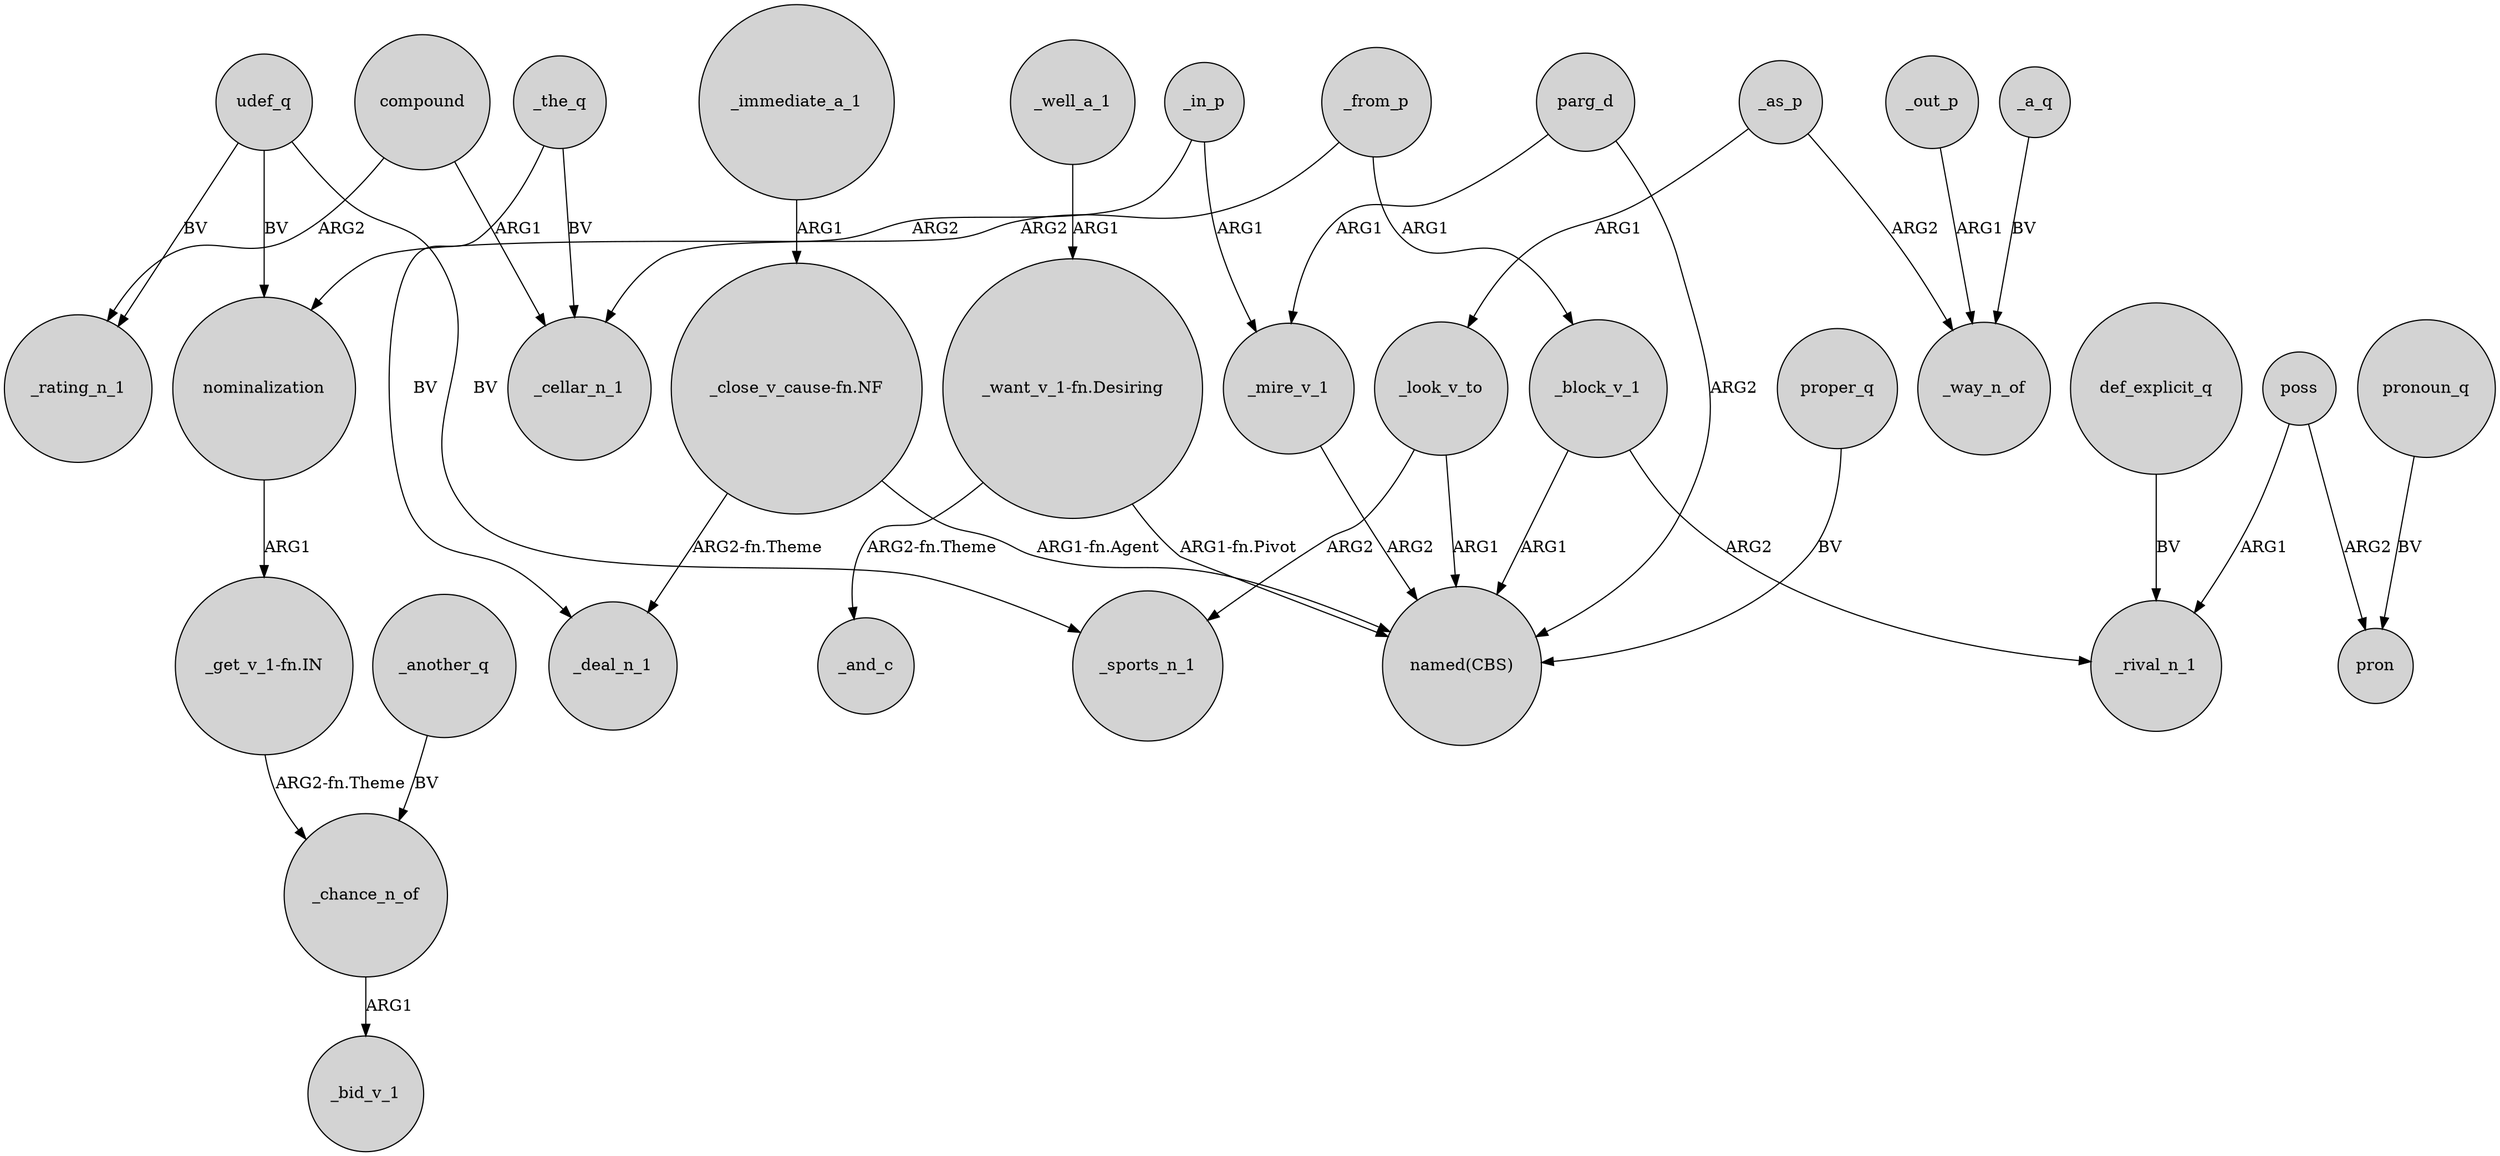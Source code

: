 digraph {
	node [shape=circle style=filled]
	_chance_n_of -> _bid_v_1 [label=ARG1]
	parg_d -> "named(CBS)" [label=ARG2]
	poss -> pron [label=ARG2]
	parg_d -> _mire_v_1 [label=ARG1]
	udef_q -> _rating_n_1 [label=BV]
	proper_q -> "named(CBS)" [label=BV]
	_the_q -> _deal_n_1 [label=BV]
	"_get_v_1-fn.IN" -> _chance_n_of [label="ARG2-fn.Theme"]
	"_want_v_1-fn.Desiring" -> "named(CBS)" [label="ARG1-fn.Pivot"]
	"_want_v_1-fn.Desiring" -> _and_c [label="ARG2-fn.Theme"]
	_in_p -> _mire_v_1 [label=ARG1]
	_immediate_a_1 -> "_close_v_cause-fn.NF" [label=ARG1]
	_look_v_to -> _sports_n_1 [label=ARG2]
	compound -> _rating_n_1 [label=ARG2]
	_as_p -> _look_v_to [label=ARG1]
	_block_v_1 -> _rival_n_1 [label=ARG2]
	_well_a_1 -> "_want_v_1-fn.Desiring" [label=ARG1]
	nominalization -> "_get_v_1-fn.IN" [label=ARG1]
	_another_q -> _chance_n_of [label=BV]
	pronoun_q -> pron [label=BV]
	_out_p -> _way_n_of [label=ARG1]
	_block_v_1 -> "named(CBS)" [label=ARG1]
	"_close_v_cause-fn.NF" -> "named(CBS)" [label="ARG1-fn.Agent"]
	_as_p -> _way_n_of [label=ARG2]
	udef_q -> nominalization [label=BV]
	def_explicit_q -> _rival_n_1 [label=BV]
	"_close_v_cause-fn.NF" -> _deal_n_1 [label="ARG2-fn.Theme"]
	_from_p -> nominalization [label=ARG2]
	_in_p -> _cellar_n_1 [label=ARG2]
	poss -> _rival_n_1 [label=ARG1]
	_a_q -> _way_n_of [label=BV]
	_mire_v_1 -> "named(CBS)" [label=ARG2]
	compound -> _cellar_n_1 [label=ARG1]
	udef_q -> _sports_n_1 [label=BV]
	_from_p -> _block_v_1 [label=ARG1]
	_look_v_to -> "named(CBS)" [label=ARG1]
	_the_q -> _cellar_n_1 [label=BV]
}
